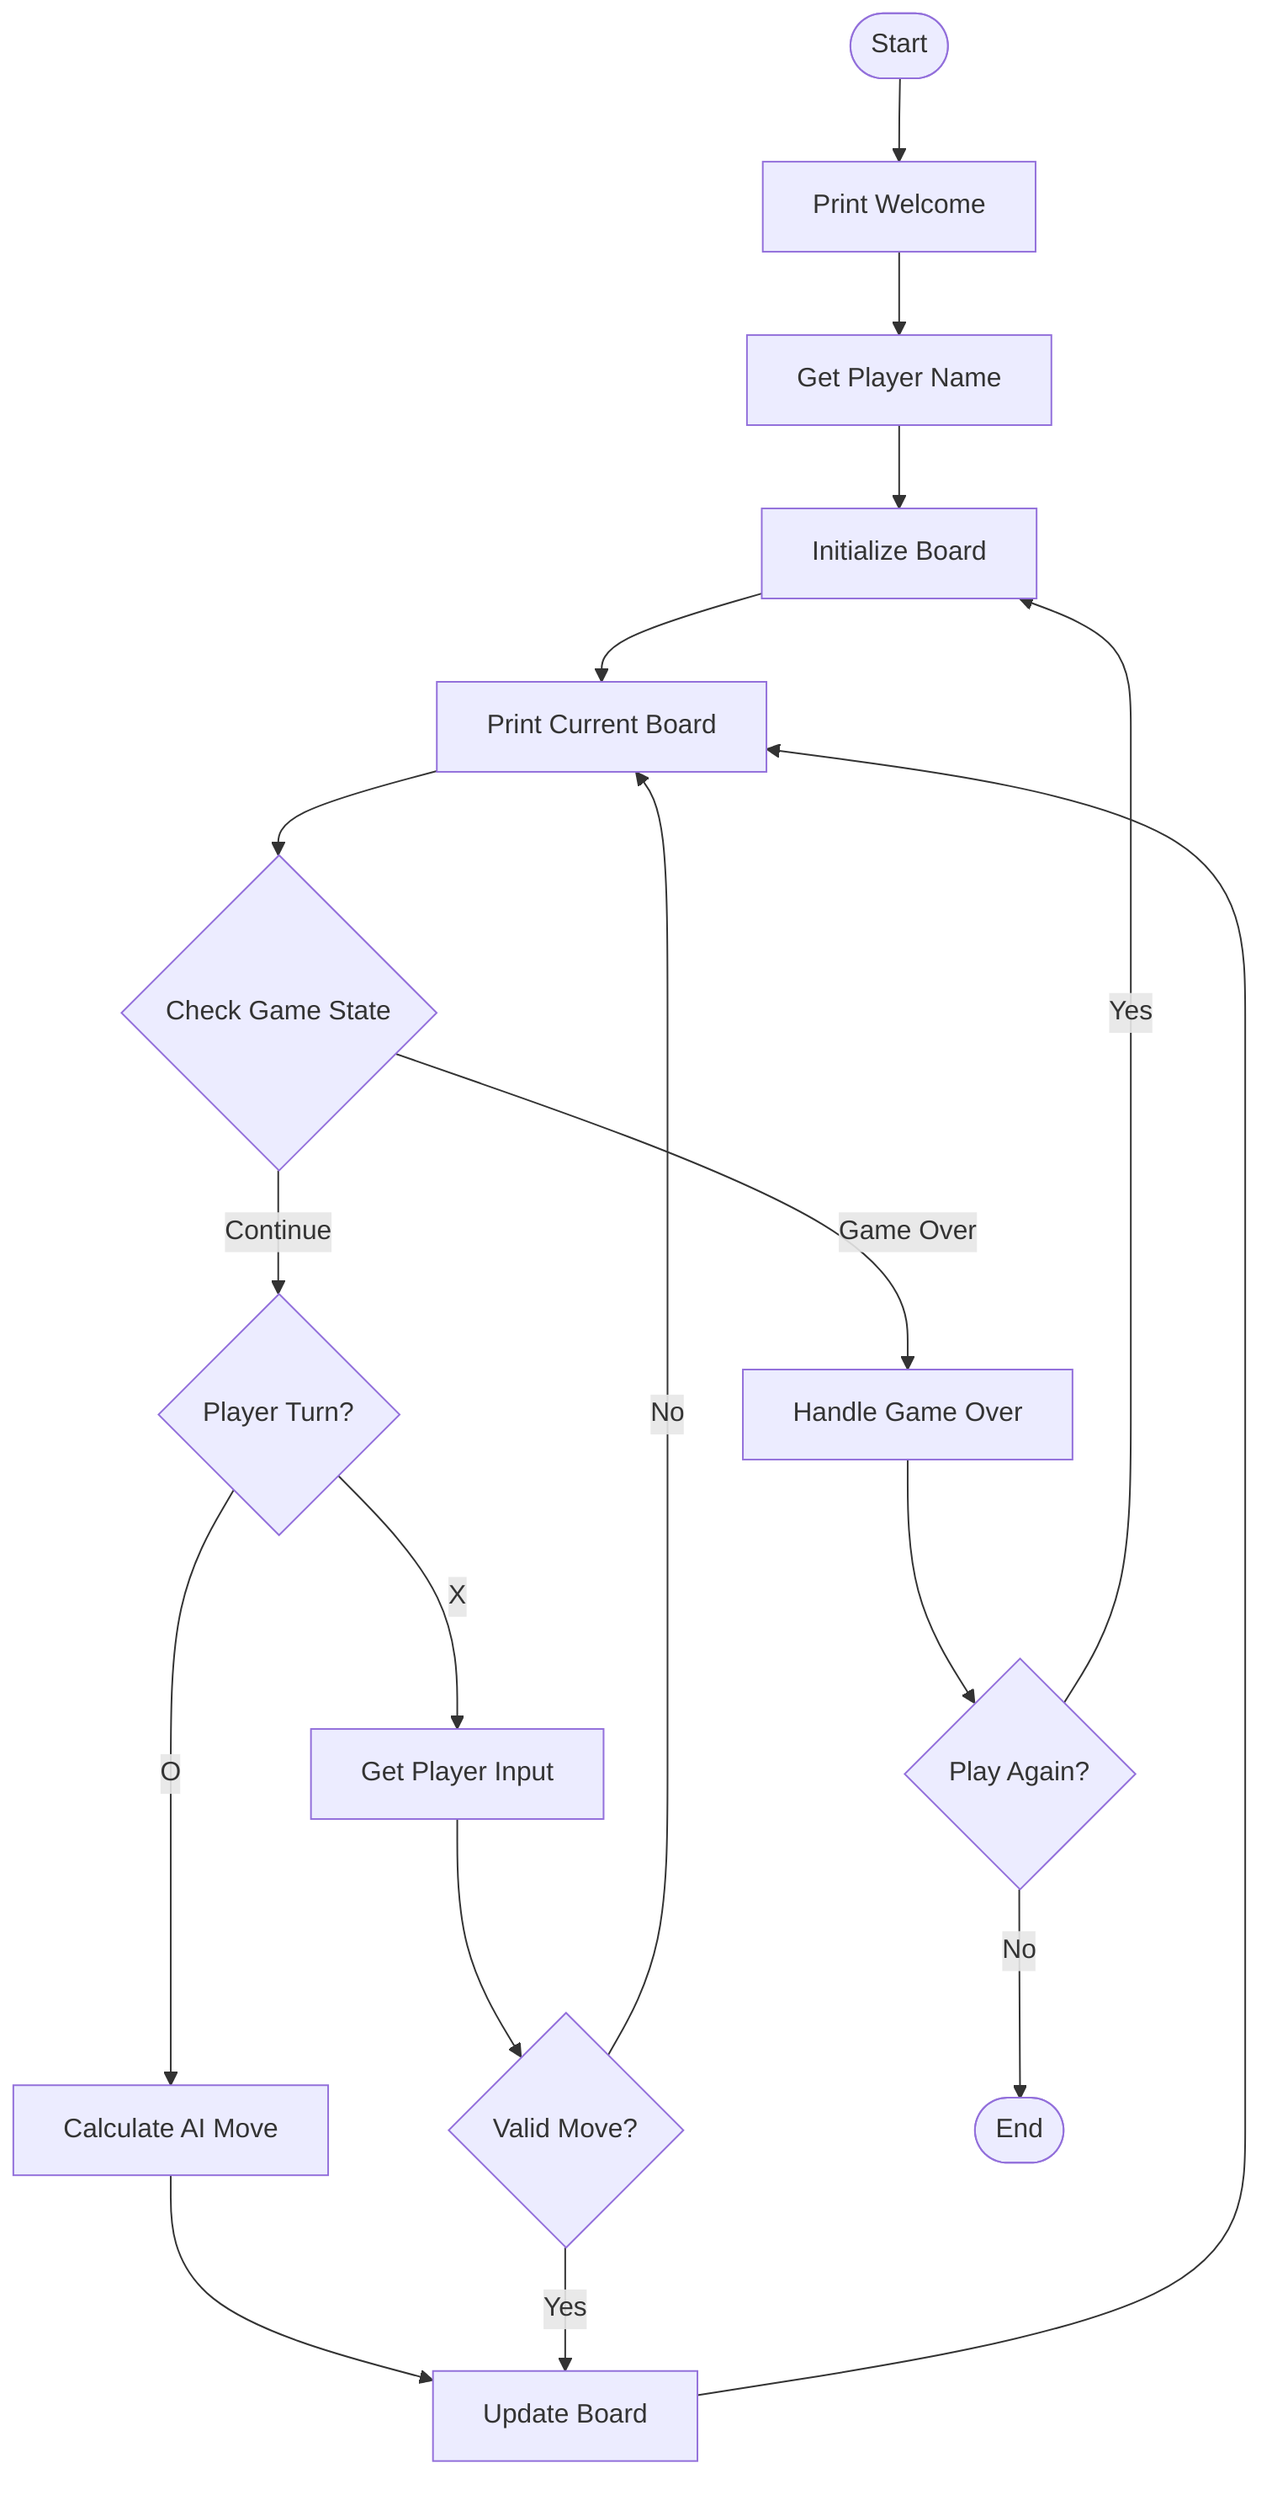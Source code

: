 %% XD Flowchart (Welcome and Setup Logic)
flowchart TD
    Start([Start]) --> Welcome[Print Welcome]
    Welcome --> GetName[Get Player Name]
    GetName --> InitBoard[Initialize Board]
    InitBoard --> GameLoop[Print Current Board]
    GameLoop --> CheckGame{Check Game State}
    CheckGame -->|Game Over| EndGame[Handle Game Over]
    CheckGame -->|Continue| WhoseTurn{Player Turn?}
    WhoseTurn -->|X| GetInput[Get Player Input]
    WhoseTurn -->|O| CalcMove[Calculate AI Move]
    GetInput --> ValidMove{Valid Move?}
    CalcMove --> UpdateBoard[Update Board]
    ValidMove -->|Yes| UpdateBoard
    ValidMove -->|No| GameLoop
    UpdateBoard --> GameLoop
    EndGame --> PlayAgain{Play Again?}
    PlayAgain -->|Yes| InitBoard
    PlayAgain -->|No| End([End])